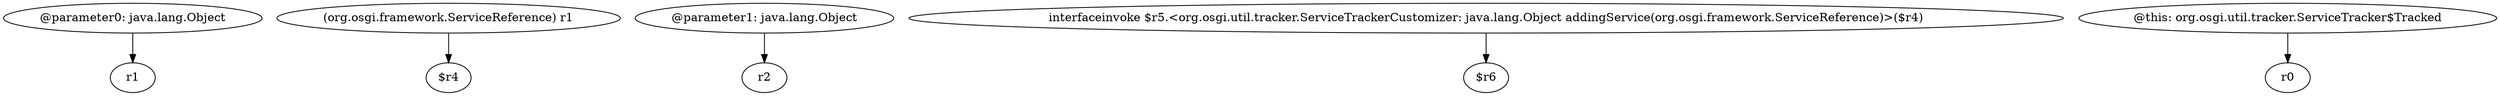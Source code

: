 digraph g {
0[label="@parameter0: java.lang.Object"]
1[label="r1"]
0->1[label=""]
2[label="(org.osgi.framework.ServiceReference) r1"]
3[label="$r4"]
2->3[label=""]
4[label="@parameter1: java.lang.Object"]
5[label="r2"]
4->5[label=""]
6[label="interfaceinvoke $r5.<org.osgi.util.tracker.ServiceTrackerCustomizer: java.lang.Object addingService(org.osgi.framework.ServiceReference)>($r4)"]
7[label="$r6"]
6->7[label=""]
8[label="@this: org.osgi.util.tracker.ServiceTracker$Tracked"]
9[label="r0"]
8->9[label=""]
}